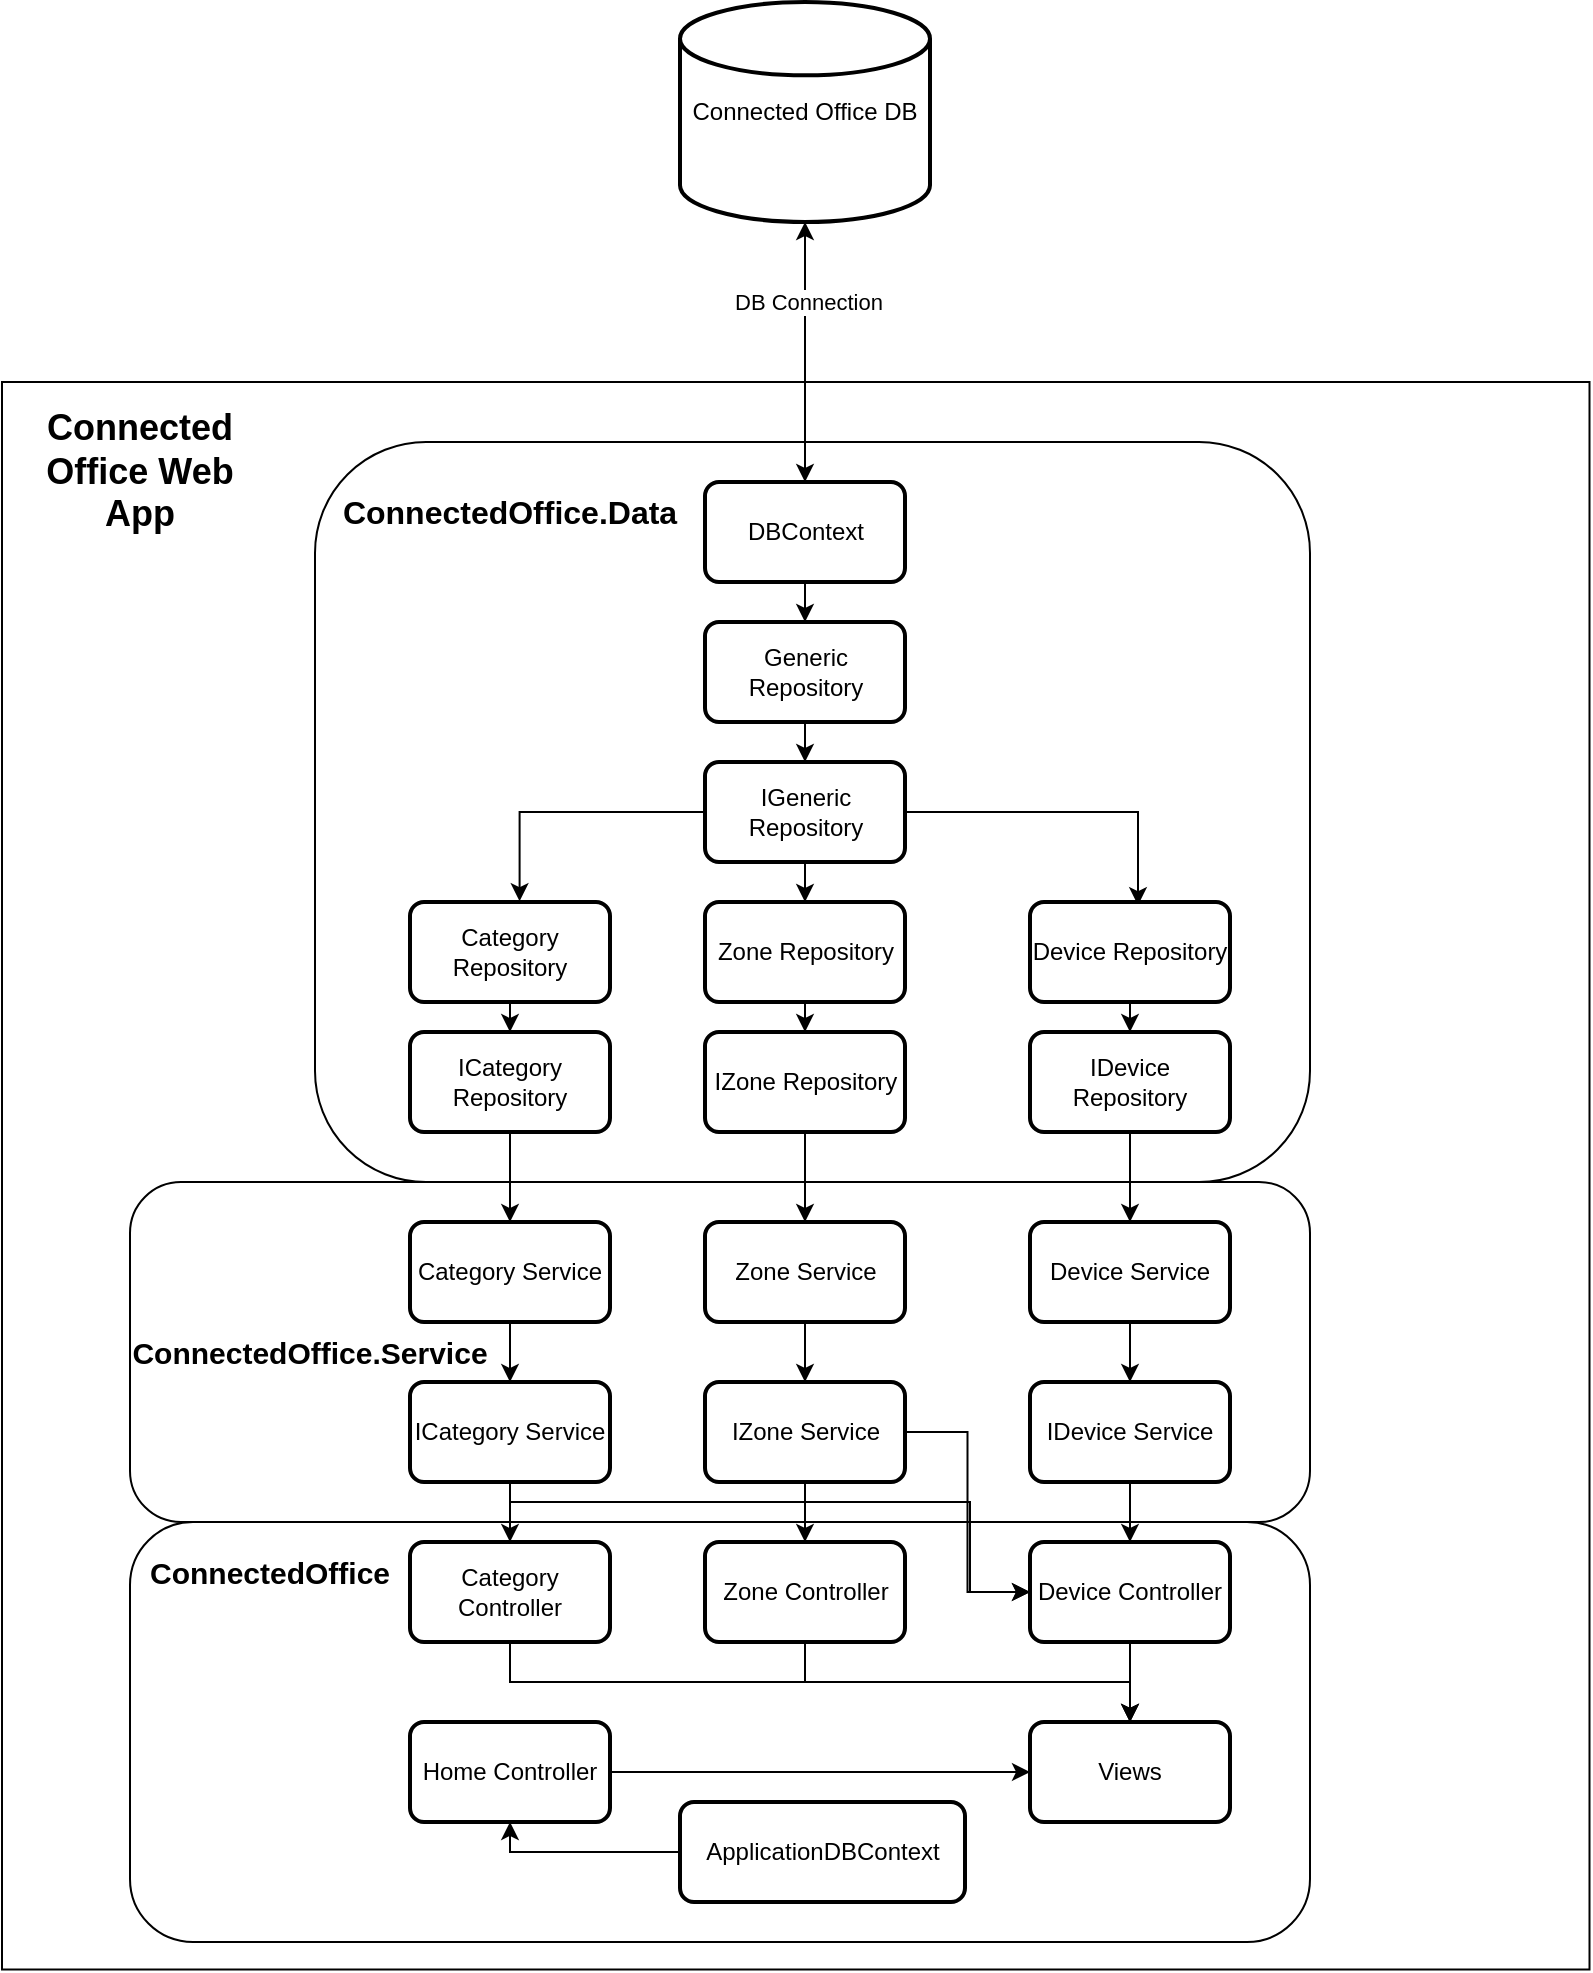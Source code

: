 <mxfile version="20.3.3" type="device"><diagram id="QjKKDC8sOJgvuGhYl9t2" name="Page-1"><mxGraphModel dx="1973" dy="1171" grid="1" gridSize="10" guides="1" tooltips="1" connect="1" arrows="1" fold="1" page="1" pageScale="1" pageWidth="850" pageHeight="1100" math="0" shadow="0"><root><mxCell id="0"/><mxCell id="1" parent="0"/><mxCell id="V2VRLKlEQvpKq6OiT5uy-2" value="" style="whiteSpace=wrap;html=1;aspect=fixed;" vertex="1" parent="1"><mxGeometry x="56" y="210" width="793.75" height="793.75" as="geometry"/></mxCell><mxCell id="V2VRLKlEQvpKq6OiT5uy-53" value="" style="rounded=1;whiteSpace=wrap;html=1;" vertex="1" parent="1"><mxGeometry x="120" y="780" width="590" height="210" as="geometry"/></mxCell><mxCell id="V2VRLKlEQvpKq6OiT5uy-47" value="" style="rounded=1;whiteSpace=wrap;html=1;" vertex="1" parent="1"><mxGeometry x="212.5" y="240" width="497.5" height="370" as="geometry"/></mxCell><mxCell id="V2VRLKlEQvpKq6OiT5uy-44" value="" style="rounded=1;whiteSpace=wrap;html=1;" vertex="1" parent="1"><mxGeometry x="120" y="610" width="590" height="170" as="geometry"/></mxCell><mxCell id="V2VRLKlEQvpKq6OiT5uy-24" style="edgeStyle=orthogonalEdgeStyle;rounded=0;orthogonalLoop=1;jettySize=auto;html=1;entryX=0.5;entryY=0;entryDx=0;entryDy=0;" edge="1" parent="1" source="V2VRLKlEQvpKq6OiT5uy-1" target="V2VRLKlEQvpKq6OiT5uy-4"><mxGeometry relative="1" as="geometry"/></mxCell><mxCell id="V2VRLKlEQvpKq6OiT5uy-1" value="Connected Office DB" style="strokeWidth=2;html=1;shape=mxgraph.flowchart.database;whiteSpace=wrap;" vertex="1" parent="1"><mxGeometry x="395" y="20" width="125" height="110" as="geometry"/></mxCell><mxCell id="V2VRLKlEQvpKq6OiT5uy-3" value="&lt;font style=&quot;font-size: 18px;&quot;&gt;&lt;b&gt;Connected Office Web App&lt;/b&gt;&lt;/font&gt;" style="text;html=1;strokeColor=none;fillColor=none;align=center;verticalAlign=middle;whiteSpace=wrap;rounded=0;" vertex="1" parent="1"><mxGeometry x="70" y="240" width="110" height="30" as="geometry"/></mxCell><mxCell id="V2VRLKlEQvpKq6OiT5uy-25" style="edgeStyle=orthogonalEdgeStyle;rounded=0;orthogonalLoop=1;jettySize=auto;html=1;entryX=0.5;entryY=0;entryDx=0;entryDy=0;" edge="1" parent="1" source="V2VRLKlEQvpKq6OiT5uy-4" target="V2VRLKlEQvpKq6OiT5uy-5"><mxGeometry relative="1" as="geometry"/></mxCell><mxCell id="V2VRLKlEQvpKq6OiT5uy-51" style="edgeStyle=orthogonalEdgeStyle;rounded=0;orthogonalLoop=1;jettySize=auto;html=1;" edge="1" parent="1" source="V2VRLKlEQvpKq6OiT5uy-4" target="V2VRLKlEQvpKq6OiT5uy-1"><mxGeometry relative="1" as="geometry"/></mxCell><mxCell id="V2VRLKlEQvpKq6OiT5uy-52" value="DB Connection" style="edgeLabel;html=1;align=center;verticalAlign=middle;resizable=0;points=[];" vertex="1" connectable="0" parent="V2VRLKlEQvpKq6OiT5uy-51"><mxGeometry x="0.392" y="-1" relative="1" as="geometry"><mxPoint as="offset"/></mxGeometry></mxCell><mxCell id="V2VRLKlEQvpKq6OiT5uy-4" value="DBContext" style="rounded=1;whiteSpace=wrap;html=1;absoluteArcSize=1;arcSize=14;strokeWidth=2;" vertex="1" parent="1"><mxGeometry x="407.5" y="260" width="100" height="50" as="geometry"/></mxCell><mxCell id="V2VRLKlEQvpKq6OiT5uy-26" style="edgeStyle=orthogonalEdgeStyle;rounded=0;orthogonalLoop=1;jettySize=auto;html=1;entryX=0.5;entryY=0;entryDx=0;entryDy=0;" edge="1" parent="1" source="V2VRLKlEQvpKq6OiT5uy-5" target="V2VRLKlEQvpKq6OiT5uy-6"><mxGeometry relative="1" as="geometry"/></mxCell><mxCell id="V2VRLKlEQvpKq6OiT5uy-5" value="Generic Repository" style="rounded=1;whiteSpace=wrap;html=1;absoluteArcSize=1;arcSize=14;strokeWidth=2;" vertex="1" parent="1"><mxGeometry x="407.5" y="330" width="100" height="50" as="geometry"/></mxCell><mxCell id="V2VRLKlEQvpKq6OiT5uy-27" style="edgeStyle=orthogonalEdgeStyle;rounded=0;orthogonalLoop=1;jettySize=auto;html=1;entryX=0.548;entryY=-0.008;entryDx=0;entryDy=0;entryPerimeter=0;" edge="1" parent="1" source="V2VRLKlEQvpKq6OiT5uy-6" target="V2VRLKlEQvpKq6OiT5uy-7"><mxGeometry relative="1" as="geometry"/></mxCell><mxCell id="V2VRLKlEQvpKq6OiT5uy-28" style="edgeStyle=orthogonalEdgeStyle;rounded=0;orthogonalLoop=1;jettySize=auto;html=1;entryX=0.5;entryY=0;entryDx=0;entryDy=0;" edge="1" parent="1" source="V2VRLKlEQvpKq6OiT5uy-6" target="V2VRLKlEQvpKq6OiT5uy-12"><mxGeometry relative="1" as="geometry"/></mxCell><mxCell id="V2VRLKlEQvpKq6OiT5uy-29" style="edgeStyle=orthogonalEdgeStyle;rounded=0;orthogonalLoop=1;jettySize=auto;html=1;entryX=0.54;entryY=0.032;entryDx=0;entryDy=0;entryPerimeter=0;" edge="1" parent="1" source="V2VRLKlEQvpKq6OiT5uy-6" target="V2VRLKlEQvpKq6OiT5uy-17"><mxGeometry relative="1" as="geometry"/></mxCell><mxCell id="V2VRLKlEQvpKq6OiT5uy-6" value="IGeneric Repository" style="rounded=1;whiteSpace=wrap;html=1;absoluteArcSize=1;arcSize=14;strokeWidth=2;" vertex="1" parent="1"><mxGeometry x="407.5" y="400" width="100" height="50" as="geometry"/></mxCell><mxCell id="V2VRLKlEQvpKq6OiT5uy-30" style="edgeStyle=orthogonalEdgeStyle;rounded=0;orthogonalLoop=1;jettySize=auto;html=1;" edge="1" parent="1" source="V2VRLKlEQvpKq6OiT5uy-7" target="V2VRLKlEQvpKq6OiT5uy-8"><mxGeometry relative="1" as="geometry"/></mxCell><mxCell id="V2VRLKlEQvpKq6OiT5uy-7" value="Category Repository" style="rounded=1;whiteSpace=wrap;html=1;absoluteArcSize=1;arcSize=14;strokeWidth=2;" vertex="1" parent="1"><mxGeometry x="260" y="470" width="100" height="50" as="geometry"/></mxCell><mxCell id="V2VRLKlEQvpKq6OiT5uy-34" style="edgeStyle=orthogonalEdgeStyle;rounded=0;orthogonalLoop=1;jettySize=auto;html=1;entryX=0.5;entryY=0;entryDx=0;entryDy=0;" edge="1" parent="1" source="V2VRLKlEQvpKq6OiT5uy-8" target="V2VRLKlEQvpKq6OiT5uy-9"><mxGeometry relative="1" as="geometry"/></mxCell><mxCell id="V2VRLKlEQvpKq6OiT5uy-8" value="ICategory Repository" style="rounded=1;whiteSpace=wrap;html=1;absoluteArcSize=1;arcSize=14;strokeWidth=2;" vertex="1" parent="1"><mxGeometry x="260" y="535" width="100" height="50" as="geometry"/></mxCell><mxCell id="V2VRLKlEQvpKq6OiT5uy-41" style="edgeStyle=orthogonalEdgeStyle;rounded=0;orthogonalLoop=1;jettySize=auto;html=1;entryX=0.5;entryY=0;entryDx=0;entryDy=0;" edge="1" parent="1" source="V2VRLKlEQvpKq6OiT5uy-9" target="V2VRLKlEQvpKq6OiT5uy-10"><mxGeometry relative="1" as="geometry"/></mxCell><mxCell id="V2VRLKlEQvpKq6OiT5uy-9" value="Category Service" style="rounded=1;whiteSpace=wrap;html=1;absoluteArcSize=1;arcSize=14;strokeWidth=2;" vertex="1" parent="1"><mxGeometry x="260" y="630" width="100" height="50" as="geometry"/></mxCell><mxCell id="V2VRLKlEQvpKq6OiT5uy-37" style="edgeStyle=orthogonalEdgeStyle;rounded=0;orthogonalLoop=1;jettySize=auto;html=1;" edge="1" parent="1" source="V2VRLKlEQvpKq6OiT5uy-10" target="V2VRLKlEQvpKq6OiT5uy-11"><mxGeometry relative="1" as="geometry"/></mxCell><mxCell id="V2VRLKlEQvpKq6OiT5uy-56" style="edgeStyle=orthogonalEdgeStyle;rounded=0;orthogonalLoop=1;jettySize=auto;html=1;entryX=0;entryY=0.5;entryDx=0;entryDy=0;" edge="1" parent="1" source="V2VRLKlEQvpKq6OiT5uy-10" target="V2VRLKlEQvpKq6OiT5uy-21"><mxGeometry relative="1" as="geometry"><Array as="points"><mxPoint x="310" y="770"/><mxPoint x="540" y="770"/><mxPoint x="540" y="815"/></Array></mxGeometry></mxCell><mxCell id="V2VRLKlEQvpKq6OiT5uy-10" value="ICategory Service" style="rounded=1;whiteSpace=wrap;html=1;absoluteArcSize=1;arcSize=14;strokeWidth=2;" vertex="1" parent="1"><mxGeometry x="260" y="710" width="100" height="50" as="geometry"/></mxCell><mxCell id="V2VRLKlEQvpKq6OiT5uy-63" style="edgeStyle=orthogonalEdgeStyle;rounded=0;orthogonalLoop=1;jettySize=auto;html=1;" edge="1" parent="1" source="V2VRLKlEQvpKq6OiT5uy-11" target="V2VRLKlEQvpKq6OiT5uy-59"><mxGeometry relative="1" as="geometry"><Array as="points"><mxPoint x="310" y="860"/><mxPoint x="620" y="860"/></Array></mxGeometry></mxCell><mxCell id="V2VRLKlEQvpKq6OiT5uy-11" value="Category Controller" style="rounded=1;whiteSpace=wrap;html=1;absoluteArcSize=1;arcSize=14;strokeWidth=2;" vertex="1" parent="1"><mxGeometry x="260" y="790" width="100" height="50" as="geometry"/></mxCell><mxCell id="V2VRLKlEQvpKq6OiT5uy-32" style="edgeStyle=orthogonalEdgeStyle;rounded=0;orthogonalLoop=1;jettySize=auto;html=1;entryX=0.5;entryY=0;entryDx=0;entryDy=0;" edge="1" parent="1" source="V2VRLKlEQvpKq6OiT5uy-12" target="V2VRLKlEQvpKq6OiT5uy-13"><mxGeometry relative="1" as="geometry"/></mxCell><mxCell id="V2VRLKlEQvpKq6OiT5uy-12" value="Zone Repository" style="rounded=1;whiteSpace=wrap;html=1;absoluteArcSize=1;arcSize=14;strokeWidth=2;" vertex="1" parent="1"><mxGeometry x="407.5" y="470" width="100" height="50" as="geometry"/></mxCell><mxCell id="V2VRLKlEQvpKq6OiT5uy-35" style="edgeStyle=orthogonalEdgeStyle;rounded=0;orthogonalLoop=1;jettySize=auto;html=1;entryX=0.5;entryY=0;entryDx=0;entryDy=0;" edge="1" parent="1" source="V2VRLKlEQvpKq6OiT5uy-13" target="V2VRLKlEQvpKq6OiT5uy-14"><mxGeometry relative="1" as="geometry"/></mxCell><mxCell id="V2VRLKlEQvpKq6OiT5uy-13" value="IZone Repository" style="rounded=1;whiteSpace=wrap;html=1;absoluteArcSize=1;arcSize=14;strokeWidth=2;" vertex="1" parent="1"><mxGeometry x="407.5" y="535" width="100" height="50" as="geometry"/></mxCell><mxCell id="V2VRLKlEQvpKq6OiT5uy-40" style="edgeStyle=orthogonalEdgeStyle;rounded=0;orthogonalLoop=1;jettySize=auto;html=1;entryX=0.5;entryY=0;entryDx=0;entryDy=0;" edge="1" parent="1" source="V2VRLKlEQvpKq6OiT5uy-14" target="V2VRLKlEQvpKq6OiT5uy-15"><mxGeometry relative="1" as="geometry"/></mxCell><mxCell id="V2VRLKlEQvpKq6OiT5uy-14" value="Zone Service" style="rounded=1;whiteSpace=wrap;html=1;absoluteArcSize=1;arcSize=14;strokeWidth=2;" vertex="1" parent="1"><mxGeometry x="407.5" y="630" width="100" height="50" as="geometry"/></mxCell><mxCell id="V2VRLKlEQvpKq6OiT5uy-38" style="edgeStyle=orthogonalEdgeStyle;rounded=0;orthogonalLoop=1;jettySize=auto;html=1;" edge="1" parent="1" source="V2VRLKlEQvpKq6OiT5uy-15" target="V2VRLKlEQvpKq6OiT5uy-16"><mxGeometry relative="1" as="geometry"/></mxCell><mxCell id="V2VRLKlEQvpKq6OiT5uy-55" style="edgeStyle=orthogonalEdgeStyle;rounded=0;orthogonalLoop=1;jettySize=auto;html=1;entryX=0;entryY=0.5;entryDx=0;entryDy=0;" edge="1" parent="1" source="V2VRLKlEQvpKq6OiT5uy-15" target="V2VRLKlEQvpKq6OiT5uy-21"><mxGeometry relative="1" as="geometry"/></mxCell><mxCell id="V2VRLKlEQvpKq6OiT5uy-15" value="IZone Service" style="rounded=1;whiteSpace=wrap;html=1;absoluteArcSize=1;arcSize=14;strokeWidth=2;" vertex="1" parent="1"><mxGeometry x="407.5" y="710" width="100" height="50" as="geometry"/></mxCell><mxCell id="V2VRLKlEQvpKq6OiT5uy-64" style="edgeStyle=orthogonalEdgeStyle;rounded=0;orthogonalLoop=1;jettySize=auto;html=1;" edge="1" parent="1" source="V2VRLKlEQvpKq6OiT5uy-16" target="V2VRLKlEQvpKq6OiT5uy-59"><mxGeometry relative="1" as="geometry"><Array as="points"><mxPoint x="457" y="860"/><mxPoint x="620" y="860"/></Array></mxGeometry></mxCell><mxCell id="V2VRLKlEQvpKq6OiT5uy-16" value="Zone Controller" style="rounded=1;whiteSpace=wrap;html=1;absoluteArcSize=1;arcSize=14;strokeWidth=2;" vertex="1" parent="1"><mxGeometry x="407.5" y="790" width="100" height="50" as="geometry"/></mxCell><mxCell id="V2VRLKlEQvpKq6OiT5uy-33" style="edgeStyle=orthogonalEdgeStyle;rounded=0;orthogonalLoop=1;jettySize=auto;html=1;entryX=0.5;entryY=0;entryDx=0;entryDy=0;" edge="1" parent="1" source="V2VRLKlEQvpKq6OiT5uy-17" target="V2VRLKlEQvpKq6OiT5uy-18"><mxGeometry relative="1" as="geometry"/></mxCell><mxCell id="V2VRLKlEQvpKq6OiT5uy-17" value="Device Repository" style="rounded=1;whiteSpace=wrap;html=1;absoluteArcSize=1;arcSize=14;strokeWidth=2;" vertex="1" parent="1"><mxGeometry x="570" y="470" width="100" height="50" as="geometry"/></mxCell><mxCell id="V2VRLKlEQvpKq6OiT5uy-36" style="edgeStyle=orthogonalEdgeStyle;rounded=0;orthogonalLoop=1;jettySize=auto;html=1;entryX=0.5;entryY=0;entryDx=0;entryDy=0;" edge="1" parent="1" source="V2VRLKlEQvpKq6OiT5uy-18" target="V2VRLKlEQvpKq6OiT5uy-19"><mxGeometry relative="1" as="geometry"/></mxCell><mxCell id="V2VRLKlEQvpKq6OiT5uy-18" value="IDevice Repository" style="rounded=1;whiteSpace=wrap;html=1;absoluteArcSize=1;arcSize=14;strokeWidth=2;" vertex="1" parent="1"><mxGeometry x="570" y="535" width="100" height="50" as="geometry"/></mxCell><mxCell id="V2VRLKlEQvpKq6OiT5uy-42" style="edgeStyle=orthogonalEdgeStyle;rounded=0;orthogonalLoop=1;jettySize=auto;html=1;entryX=0.5;entryY=0;entryDx=0;entryDy=0;" edge="1" parent="1" source="V2VRLKlEQvpKq6OiT5uy-19" target="V2VRLKlEQvpKq6OiT5uy-20"><mxGeometry relative="1" as="geometry"/></mxCell><mxCell id="V2VRLKlEQvpKq6OiT5uy-19" value="Device Service" style="rounded=1;whiteSpace=wrap;html=1;absoluteArcSize=1;arcSize=14;strokeWidth=2;" vertex="1" parent="1"><mxGeometry x="570" y="630" width="100" height="50" as="geometry"/></mxCell><mxCell id="V2VRLKlEQvpKq6OiT5uy-39" style="edgeStyle=orthogonalEdgeStyle;rounded=0;orthogonalLoop=1;jettySize=auto;html=1;" edge="1" parent="1" source="V2VRLKlEQvpKq6OiT5uy-20" target="V2VRLKlEQvpKq6OiT5uy-21"><mxGeometry relative="1" as="geometry"/></mxCell><mxCell id="V2VRLKlEQvpKq6OiT5uy-20" value="IDevice Service" style="rounded=1;whiteSpace=wrap;html=1;absoluteArcSize=1;arcSize=14;strokeWidth=2;" vertex="1" parent="1"><mxGeometry x="570" y="710" width="100" height="50" as="geometry"/></mxCell><mxCell id="V2VRLKlEQvpKq6OiT5uy-65" style="edgeStyle=orthogonalEdgeStyle;rounded=0;orthogonalLoop=1;jettySize=auto;html=1;entryX=0.5;entryY=0;entryDx=0;entryDy=0;" edge="1" parent="1" source="V2VRLKlEQvpKq6OiT5uy-21" target="V2VRLKlEQvpKq6OiT5uy-59"><mxGeometry relative="1" as="geometry"/></mxCell><mxCell id="V2VRLKlEQvpKq6OiT5uy-21" value="Device Controller" style="rounded=1;whiteSpace=wrap;html=1;absoluteArcSize=1;arcSize=14;strokeWidth=2;" vertex="1" parent="1"><mxGeometry x="570" y="790" width="100" height="50" as="geometry"/></mxCell><mxCell id="V2VRLKlEQvpKq6OiT5uy-48" value="&lt;font style=&quot;font-size: 16px;&quot;&gt;&lt;b&gt;ConnectedOffice.Data&lt;/b&gt;&lt;/font&gt;" style="text;html=1;strokeColor=none;fillColor=none;align=center;verticalAlign=middle;whiteSpace=wrap;rounded=0;" vertex="1" parent="1"><mxGeometry x="280" y="260" width="60" height="30" as="geometry"/></mxCell><mxCell id="V2VRLKlEQvpKq6OiT5uy-49" value="&lt;div style=&quot;font-size: 15px;&quot;&gt;&lt;font style=&quot;font-size: 15px;&quot;&gt;&lt;b&gt;ConnectedOffice.Service&lt;/b&gt;&lt;/font&gt;&lt;/div&gt;" style="text;html=1;strokeColor=none;fillColor=none;align=center;verticalAlign=middle;whiteSpace=wrap;rounded=0;" vertex="1" parent="1"><mxGeometry x="180" y="680" width="60" height="30" as="geometry"/></mxCell><mxCell id="V2VRLKlEQvpKq6OiT5uy-54" value="&lt;div style=&quot;font-size: 15px;&quot;&gt;&lt;font style=&quot;font-size: 15px;&quot;&gt;&lt;b&gt;ConnectedOffice&lt;/b&gt;&lt;/font&gt;&lt;/div&gt;" style="text;html=1;strokeColor=none;fillColor=none;align=center;verticalAlign=middle;whiteSpace=wrap;rounded=0;" vertex="1" parent="1"><mxGeometry x="160" y="790" width="60" height="30" as="geometry"/></mxCell><mxCell id="V2VRLKlEQvpKq6OiT5uy-62" style="edgeStyle=orthogonalEdgeStyle;rounded=0;orthogonalLoop=1;jettySize=auto;html=1;" edge="1" parent="1" source="V2VRLKlEQvpKq6OiT5uy-58" target="V2VRLKlEQvpKq6OiT5uy-59"><mxGeometry relative="1" as="geometry"/></mxCell><mxCell id="V2VRLKlEQvpKq6OiT5uy-58" value="Home Controller" style="rounded=1;whiteSpace=wrap;html=1;absoluteArcSize=1;arcSize=14;strokeWidth=2;" vertex="1" parent="1"><mxGeometry x="260" y="880" width="100" height="50" as="geometry"/></mxCell><mxCell id="V2VRLKlEQvpKq6OiT5uy-59" value="Views" style="rounded=1;whiteSpace=wrap;html=1;absoluteArcSize=1;arcSize=14;strokeWidth=2;" vertex="1" parent="1"><mxGeometry x="570" y="880" width="100" height="50" as="geometry"/></mxCell><mxCell id="V2VRLKlEQvpKq6OiT5uy-61" style="edgeStyle=orthogonalEdgeStyle;rounded=0;orthogonalLoop=1;jettySize=auto;html=1;" edge="1" parent="1" source="V2VRLKlEQvpKq6OiT5uy-60" target="V2VRLKlEQvpKq6OiT5uy-58"><mxGeometry relative="1" as="geometry"><Array as="points"><mxPoint x="310" y="945"/></Array></mxGeometry></mxCell><mxCell id="V2VRLKlEQvpKq6OiT5uy-60" value="ApplicationDBContext" style="rounded=1;whiteSpace=wrap;html=1;absoluteArcSize=1;arcSize=14;strokeWidth=2;" vertex="1" parent="1"><mxGeometry x="395" y="920" width="142.5" height="50" as="geometry"/></mxCell></root></mxGraphModel></diagram></mxfile>